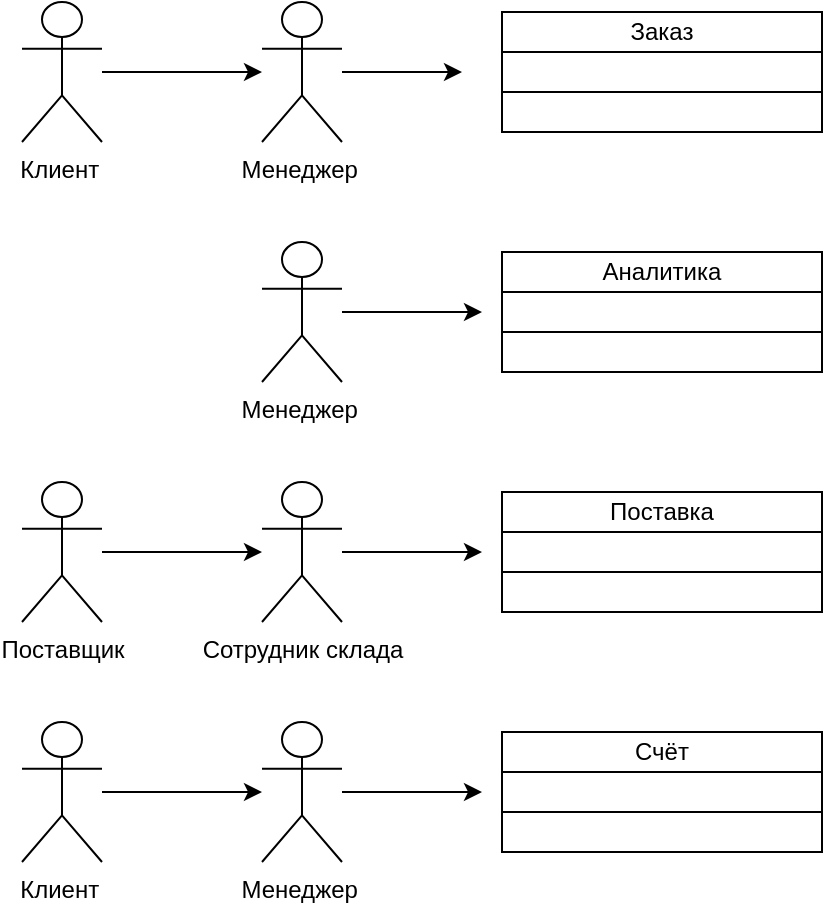 <mxfile version="24.3.1" type="device">
  <diagram name="Страница — 1" id="dITXD4lGqX494Pih_OnG">
    <mxGraphModel dx="1434" dy="738" grid="1" gridSize="10" guides="1" tooltips="1" connect="1" arrows="1" fold="1" page="1" pageScale="1" pageWidth="827" pageHeight="1169" math="0" shadow="0">
      <root>
        <mxCell id="0" />
        <mxCell id="1" parent="0" />
        <mxCell id="9zar-YjRups2jupm6cSy-26" style="edgeStyle=orthogonalEdgeStyle;rounded=0;orthogonalLoop=1;jettySize=auto;html=1;" parent="1" source="9zar-YjRups2jupm6cSy-3" edge="1">
          <mxGeometry relative="1" as="geometry">
            <mxPoint x="500" y="195" as="targetPoint" />
          </mxGeometry>
        </mxCell>
        <mxCell id="9zar-YjRups2jupm6cSy-3" value="Менеджер&amp;nbsp;" style="shape=umlActor;verticalLabelPosition=bottom;verticalAlign=top;html=1;outlineConnect=0;" parent="1" vertex="1">
          <mxGeometry x="400" y="160" width="40" height="70" as="geometry" />
        </mxCell>
        <mxCell id="9zar-YjRups2jupm6cSy-39" style="edgeStyle=orthogonalEdgeStyle;rounded=0;orthogonalLoop=1;jettySize=auto;html=1;" parent="1" source="9zar-YjRups2jupm6cSy-4" edge="1">
          <mxGeometry relative="1" as="geometry">
            <mxPoint x="510" y="435" as="targetPoint" />
          </mxGeometry>
        </mxCell>
        <mxCell id="9zar-YjRups2jupm6cSy-4" value="Сотрудник склада" style="shape=umlActor;verticalLabelPosition=bottom;verticalAlign=top;html=1;outlineConnect=0;" parent="1" vertex="1">
          <mxGeometry x="400" y="400" width="40" height="70" as="geometry" />
        </mxCell>
        <mxCell id="9zar-YjRups2jupm6cSy-32" style="edgeStyle=orthogonalEdgeStyle;rounded=0;orthogonalLoop=1;jettySize=auto;html=1;" parent="1" source="9zar-YjRups2jupm6cSy-5" edge="1">
          <mxGeometry relative="1" as="geometry">
            <mxPoint x="510" y="315" as="targetPoint" />
          </mxGeometry>
        </mxCell>
        <mxCell id="9zar-YjRups2jupm6cSy-5" value="Менеджер&amp;nbsp;" style="shape=umlActor;verticalLabelPosition=bottom;verticalAlign=top;html=1;outlineConnect=0;" parent="1" vertex="1">
          <mxGeometry x="400" y="280" width="40" height="70" as="geometry" />
        </mxCell>
        <mxCell id="9zar-YjRups2jupm6cSy-14" style="edgeStyle=orthogonalEdgeStyle;rounded=0;orthogonalLoop=1;jettySize=auto;html=1;" parent="1" source="9zar-YjRups2jupm6cSy-8" target="9zar-YjRups2jupm6cSy-3" edge="1">
          <mxGeometry relative="1" as="geometry" />
        </mxCell>
        <mxCell id="9zar-YjRups2jupm6cSy-8" value="Клиент&amp;nbsp;" style="shape=umlActor;verticalLabelPosition=bottom;verticalAlign=top;html=1;outlineConnect=0;" parent="1" vertex="1">
          <mxGeometry x="280" y="160" width="40" height="70" as="geometry" />
        </mxCell>
        <mxCell id="9zar-YjRups2jupm6cSy-15" style="edgeStyle=orthogonalEdgeStyle;rounded=0;orthogonalLoop=1;jettySize=auto;html=1;" parent="1" source="9zar-YjRups2jupm6cSy-9" target="9zar-YjRups2jupm6cSy-4" edge="1">
          <mxGeometry relative="1" as="geometry" />
        </mxCell>
        <mxCell id="9zar-YjRups2jupm6cSy-9" value="Поставщик" style="shape=umlActor;verticalLabelPosition=bottom;verticalAlign=top;html=1;outlineConnect=0;" parent="1" vertex="1">
          <mxGeometry x="280" y="400" width="40" height="70" as="geometry" />
        </mxCell>
        <mxCell id="9zar-YjRups2jupm6cSy-40" style="edgeStyle=orthogonalEdgeStyle;rounded=0;orthogonalLoop=1;jettySize=auto;html=1;" parent="1" source="9zar-YjRups2jupm6cSy-12" edge="1">
          <mxGeometry relative="1" as="geometry">
            <mxPoint x="510" y="555" as="targetPoint" />
          </mxGeometry>
        </mxCell>
        <mxCell id="9zar-YjRups2jupm6cSy-12" value="Менеджер&amp;nbsp;" style="shape=umlActor;verticalLabelPosition=bottom;verticalAlign=top;html=1;outlineConnect=0;" parent="1" vertex="1">
          <mxGeometry x="400" y="520" width="40" height="70" as="geometry" />
        </mxCell>
        <mxCell id="9zar-YjRups2jupm6cSy-16" style="edgeStyle=orthogonalEdgeStyle;rounded=0;orthogonalLoop=1;jettySize=auto;html=1;" parent="1" source="9zar-YjRups2jupm6cSy-13" target="9zar-YjRups2jupm6cSy-12" edge="1">
          <mxGeometry relative="1" as="geometry" />
        </mxCell>
        <mxCell id="9zar-YjRups2jupm6cSy-13" value="Клиент&amp;nbsp;" style="shape=umlActor;verticalLabelPosition=bottom;verticalAlign=top;html=1;outlineConnect=0;" parent="1" vertex="1">
          <mxGeometry x="280" y="520" width="40" height="70" as="geometry" />
        </mxCell>
        <mxCell id="9zar-YjRups2jupm6cSy-24" value="Заказ" style="rounded=0;whiteSpace=wrap;html=1;" parent="1" vertex="1">
          <mxGeometry x="520" y="165" width="160" height="20" as="geometry" />
        </mxCell>
        <mxCell id="9zar-YjRups2jupm6cSy-27" value="" style="rounded=0;whiteSpace=wrap;html=1;" parent="1" vertex="1">
          <mxGeometry x="520" y="185" width="160" height="20" as="geometry" />
        </mxCell>
        <mxCell id="9zar-YjRups2jupm6cSy-28" value="" style="rounded=0;whiteSpace=wrap;html=1;" parent="1" vertex="1">
          <mxGeometry x="520" y="205" width="160" height="20" as="geometry" />
        </mxCell>
        <mxCell id="9zar-YjRups2jupm6cSy-29" value="Аналитика" style="rounded=0;whiteSpace=wrap;html=1;" parent="1" vertex="1">
          <mxGeometry x="520" y="285" width="160" height="20" as="geometry" />
        </mxCell>
        <mxCell id="9zar-YjRups2jupm6cSy-30" value="" style="rounded=0;whiteSpace=wrap;html=1;" parent="1" vertex="1">
          <mxGeometry x="520" y="305" width="160" height="20" as="geometry" />
        </mxCell>
        <mxCell id="9zar-YjRups2jupm6cSy-31" value="" style="rounded=0;whiteSpace=wrap;html=1;" parent="1" vertex="1">
          <mxGeometry x="520" y="325" width="160" height="20" as="geometry" />
        </mxCell>
        <mxCell id="9zar-YjRups2jupm6cSy-33" value="Поставка" style="rounded=0;whiteSpace=wrap;html=1;" parent="1" vertex="1">
          <mxGeometry x="520" y="405" width="160" height="20" as="geometry" />
        </mxCell>
        <mxCell id="9zar-YjRups2jupm6cSy-34" value="" style="rounded=0;whiteSpace=wrap;html=1;" parent="1" vertex="1">
          <mxGeometry x="520" y="425" width="160" height="20" as="geometry" />
        </mxCell>
        <mxCell id="9zar-YjRups2jupm6cSy-35" value="" style="rounded=0;whiteSpace=wrap;html=1;" parent="1" vertex="1">
          <mxGeometry x="520" y="445" width="160" height="20" as="geometry" />
        </mxCell>
        <mxCell id="9zar-YjRups2jupm6cSy-36" value="Счёт" style="rounded=0;whiteSpace=wrap;html=1;" parent="1" vertex="1">
          <mxGeometry x="520" y="525" width="160" height="20" as="geometry" />
        </mxCell>
        <mxCell id="9zar-YjRups2jupm6cSy-37" value="" style="rounded=0;whiteSpace=wrap;html=1;" parent="1" vertex="1">
          <mxGeometry x="520" y="545" width="160" height="20" as="geometry" />
        </mxCell>
        <mxCell id="9zar-YjRups2jupm6cSy-38" value="" style="rounded=0;whiteSpace=wrap;html=1;" parent="1" vertex="1">
          <mxGeometry x="520" y="565" width="160" height="20" as="geometry" />
        </mxCell>
      </root>
    </mxGraphModel>
  </diagram>
</mxfile>
